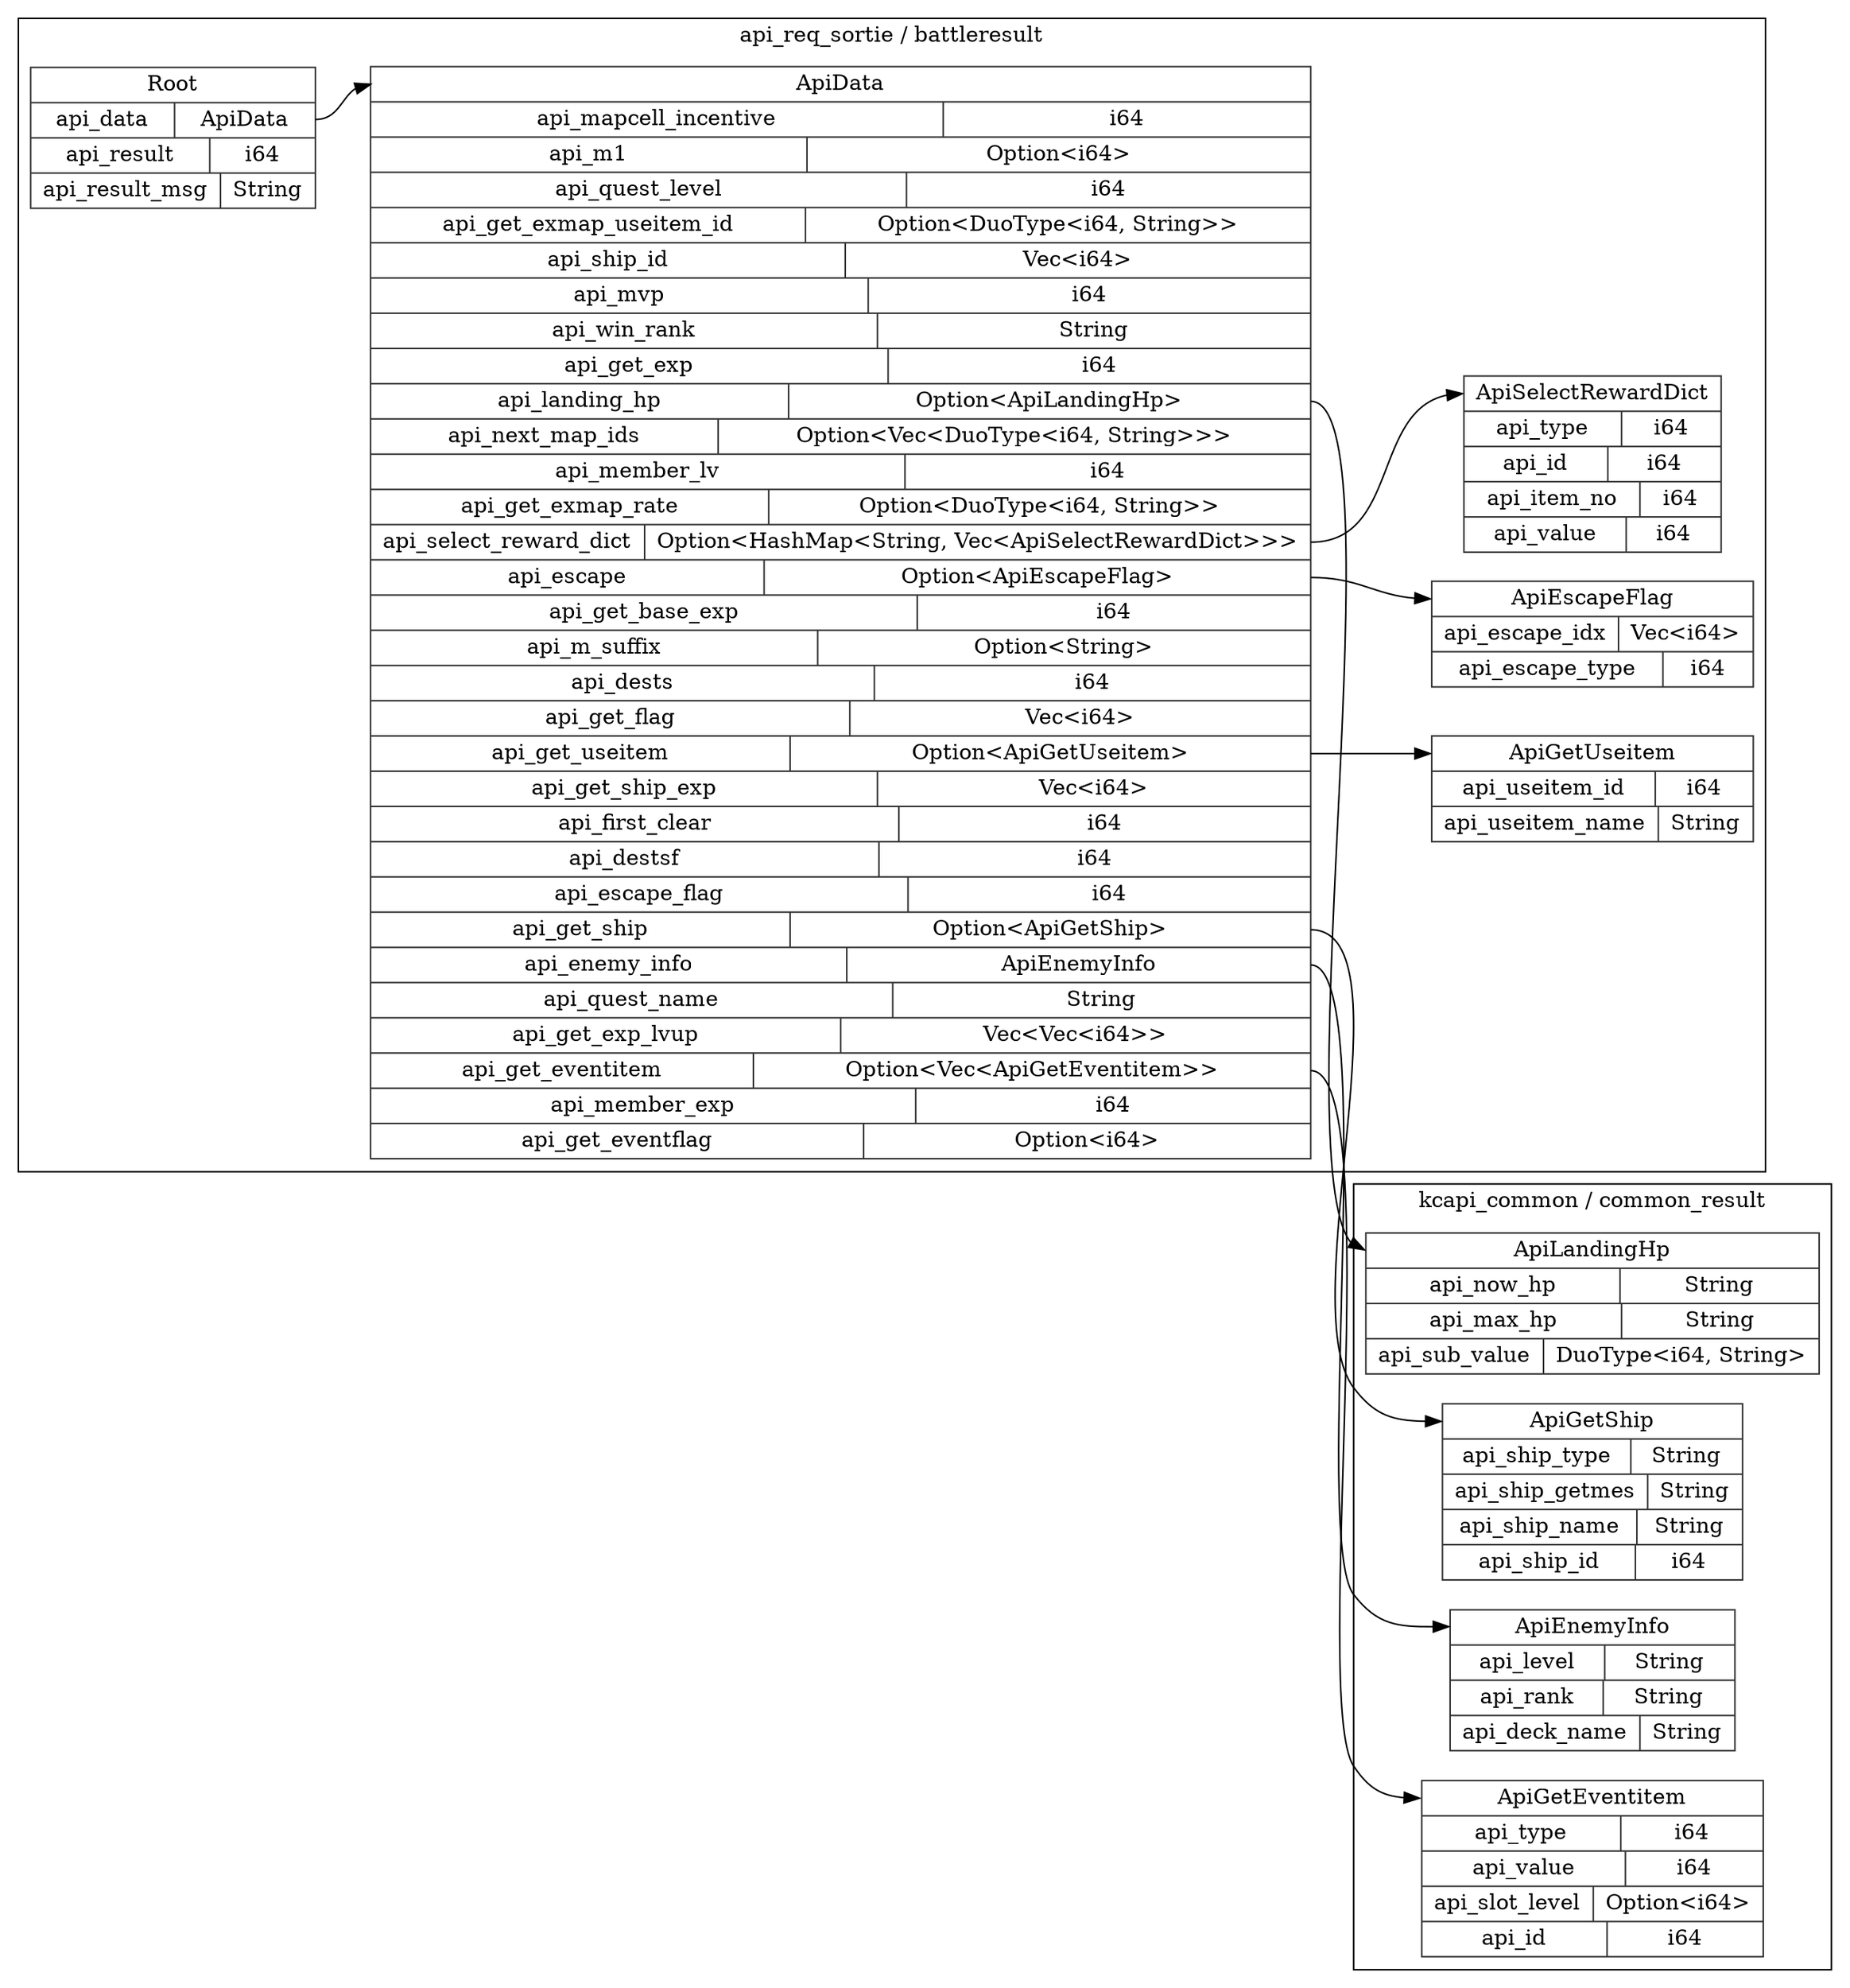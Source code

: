 digraph {
  rankdir=LR;
  subgraph cluster_0 {
    label="api_req_sortie / battleresult";
    node [style="filled", color=white, style="solid", color=gray20];
    api_req_sortie__battleresult__ApiSelectRewardDict [label="<ApiSelectRewardDict> ApiSelectRewardDict  | { api_type | <api_type> i64 } | { api_id | <api_id> i64 } | { api_item_no | <api_item_no> i64 } | { api_value | <api_value> i64 }", shape=record];
    api_req_sortie__battleresult__ApiData [label="<ApiData> ApiData  | { api_mapcell_incentive | <api_mapcell_incentive> i64 } | { api_m1 | <api_m1> Option\<i64\> } | { api_quest_level | <api_quest_level> i64 } | { api_get_exmap_useitem_id | <api_get_exmap_useitem_id> Option\<DuoType\<i64, String\>\> } | { api_ship_id | <api_ship_id> Vec\<i64\> } | { api_mvp | <api_mvp> i64 } | { api_win_rank | <api_win_rank> String } | { api_get_exp | <api_get_exp> i64 } | { api_landing_hp | <api_landing_hp> Option\<ApiLandingHp\> } | { api_next_map_ids | <api_next_map_ids> Option\<Vec\<DuoType\<i64, String\>\>\> } | { api_member_lv | <api_member_lv> i64 } | { api_get_exmap_rate | <api_get_exmap_rate> Option\<DuoType\<i64, String\>\> } | { api_select_reward_dict | <api_select_reward_dict> Option\<HashMap\<String, Vec\<ApiSelectRewardDict\>\>\> } | { api_escape | <api_escape> Option\<ApiEscapeFlag\> } | { api_get_base_exp | <api_get_base_exp> i64 } | { api_m_suffix | <api_m_suffix> Option\<String\> } | { api_dests | <api_dests> i64 } | { api_get_flag | <api_get_flag> Vec\<i64\> } | { api_get_useitem | <api_get_useitem> Option\<ApiGetUseitem\> } | { api_get_ship_exp | <api_get_ship_exp> Vec\<i64\> } | { api_first_clear | <api_first_clear> i64 } | { api_destsf | <api_destsf> i64 } | { api_escape_flag | <api_escape_flag> i64 } | { api_get_ship | <api_get_ship> Option\<ApiGetShip\> } | { api_enemy_info | <api_enemy_info> ApiEnemyInfo } | { api_quest_name | <api_quest_name> String } | { api_get_exp_lvup | <api_get_exp_lvup> Vec\<Vec\<i64\>\> } | { api_get_eventitem | <api_get_eventitem> Option\<Vec\<ApiGetEventitem\>\> } | { api_member_exp | <api_member_exp> i64 } | { api_get_eventflag | <api_get_eventflag> Option\<i64\> }", shape=record];
    api_req_sortie__battleresult__ApiData:api_select_reward_dict:e -> api_req_sortie__battleresult__ApiSelectRewardDict:ApiSelectRewardDict:w;
    api_req_sortie__battleresult__ApiEscapeFlag;
    api_req_sortie__battleresult__ApiData:api_escape:e -> api_req_sortie__battleresult__ApiEscapeFlag:ApiEscapeFlag:w;
    api_req_sortie__battleresult__ApiGetUseitem;
    api_req_sortie__battleresult__ApiData:api_get_useitem:e -> api_req_sortie__battleresult__ApiGetUseitem:ApiGetUseitem:w;
    api_req_sortie__battleresult__ApiEscapeFlag [label="<ApiEscapeFlag> ApiEscapeFlag  | { api_escape_idx | <api_escape_idx> Vec\<i64\> } | { api_escape_type | <api_escape_type> i64 }", shape=record];
    api_req_sortie__battleresult__ApiGetUseitem [label="<ApiGetUseitem> ApiGetUseitem  | { api_useitem_id | <api_useitem_id> i64 } | { api_useitem_name | <api_useitem_name> String }", shape=record];
    api_req_sortie__battleresult__Root [label="<Root> Root  | { api_data | <api_data> ApiData } | { api_result | <api_result> i64 } | { api_result_msg | <api_result_msg> String }", shape=record];
    api_req_sortie__battleresult__Root:api_data:e -> api_req_sortie__battleresult__ApiData:ApiData:w;
  }
  subgraph cluster_1 {
    label="kcapi_common / common_result";
    node [style="filled", color=white, style="solid", color=gray20];
    kcapi_common__common_result__ApiLandingHp [label="<ApiLandingHp> ApiLandingHp  | { api_now_hp | <api_now_hp> String } | { api_max_hp | <api_max_hp> String } | { api_sub_value | <api_sub_value> DuoType\<i64, String\> }", shape=record];
    kcapi_common__common_result__ApiGetShip [label="<ApiGetShip> ApiGetShip  | { api_ship_type | <api_ship_type> String } | { api_ship_getmes | <api_ship_getmes> String } | { api_ship_name | <api_ship_name> String } | { api_ship_id | <api_ship_id> i64 }", shape=record];
    kcapi_common__common_result__ApiEnemyInfo [label="<ApiEnemyInfo> ApiEnemyInfo  | { api_level | <api_level> String } | { api_rank | <api_rank> String } | { api_deck_name | <api_deck_name> String }", shape=record];
    kcapi_common__common_result__ApiGetEventitem [label="<ApiGetEventitem> ApiGetEventitem  | { api_type | <api_type> i64 } | { api_value | <api_value> i64 } | { api_slot_level | <api_slot_level> Option\<i64\> } | { api_id | <api_id> i64 }", shape=record];
  }
  api_req_sortie__battleresult__ApiData:api_landing_hp:e -> kcapi_common__common_result__ApiLandingHp:ApiLandingHp:w;
  api_req_sortie__battleresult__ApiData:api_get_ship:e -> kcapi_common__common_result__ApiGetShip:ApiGetShip:w;
  api_req_sortie__battleresult__ApiData:api_enemy_info:e -> kcapi_common__common_result__ApiEnemyInfo:ApiEnemyInfo:w;
  api_req_sortie__battleresult__ApiData:api_get_eventitem:e -> kcapi_common__common_result__ApiGetEventitem:ApiGetEventitem:w;
}
